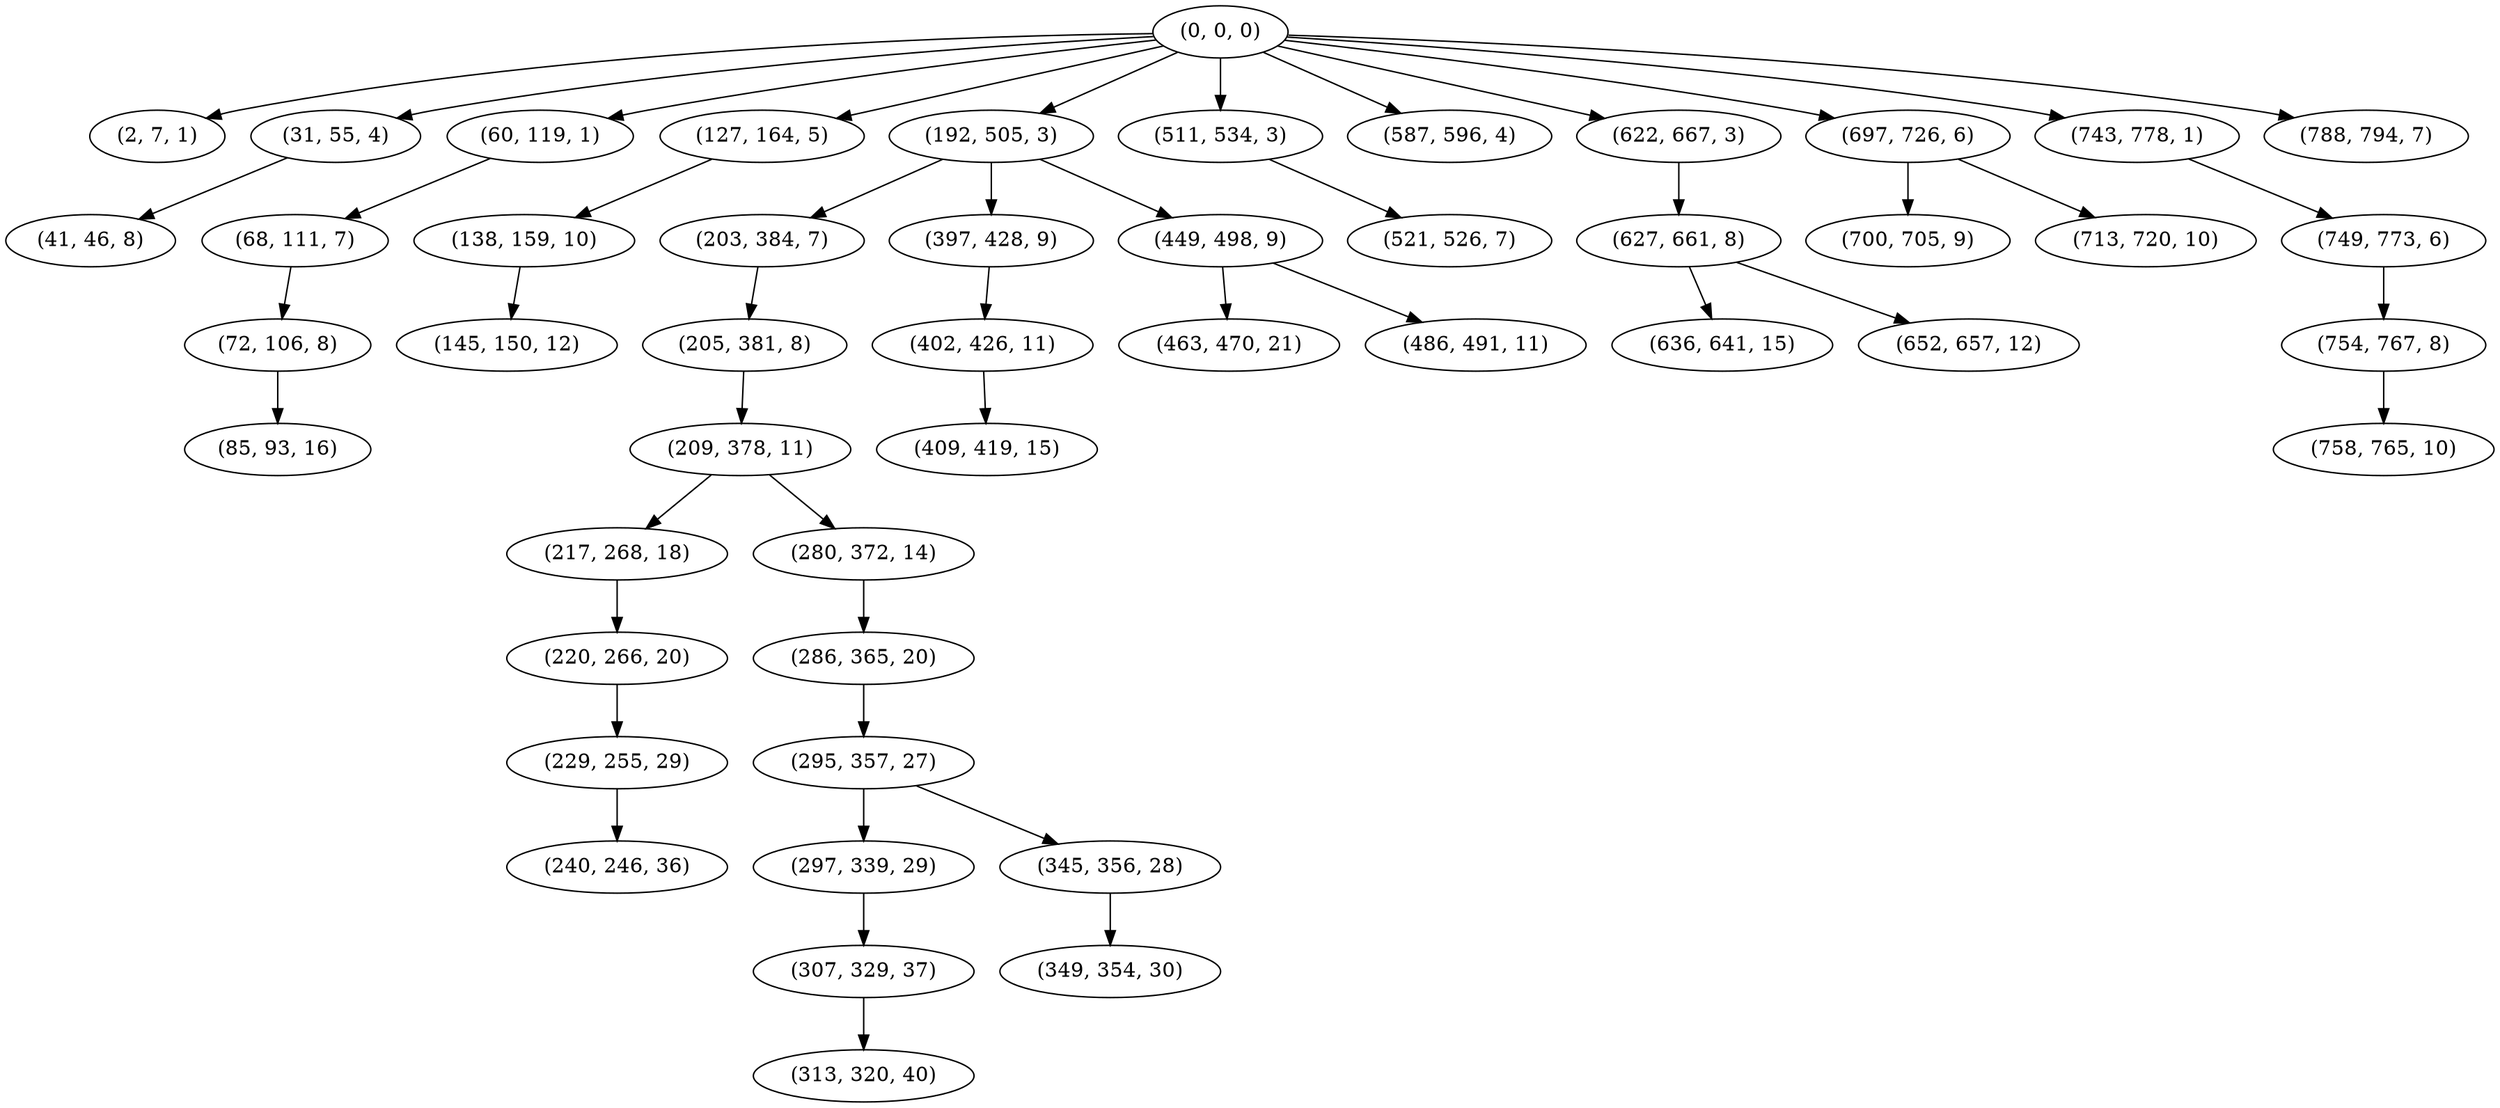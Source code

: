 digraph tree {
    "(0, 0, 0)";
    "(2, 7, 1)";
    "(31, 55, 4)";
    "(41, 46, 8)";
    "(60, 119, 1)";
    "(68, 111, 7)";
    "(72, 106, 8)";
    "(85, 93, 16)";
    "(127, 164, 5)";
    "(138, 159, 10)";
    "(145, 150, 12)";
    "(192, 505, 3)";
    "(203, 384, 7)";
    "(205, 381, 8)";
    "(209, 378, 11)";
    "(217, 268, 18)";
    "(220, 266, 20)";
    "(229, 255, 29)";
    "(240, 246, 36)";
    "(280, 372, 14)";
    "(286, 365, 20)";
    "(295, 357, 27)";
    "(297, 339, 29)";
    "(307, 329, 37)";
    "(313, 320, 40)";
    "(345, 356, 28)";
    "(349, 354, 30)";
    "(397, 428, 9)";
    "(402, 426, 11)";
    "(409, 419, 15)";
    "(449, 498, 9)";
    "(463, 470, 21)";
    "(486, 491, 11)";
    "(511, 534, 3)";
    "(521, 526, 7)";
    "(587, 596, 4)";
    "(622, 667, 3)";
    "(627, 661, 8)";
    "(636, 641, 15)";
    "(652, 657, 12)";
    "(697, 726, 6)";
    "(700, 705, 9)";
    "(713, 720, 10)";
    "(743, 778, 1)";
    "(749, 773, 6)";
    "(754, 767, 8)";
    "(758, 765, 10)";
    "(788, 794, 7)";
    "(0, 0, 0)" -> "(2, 7, 1)";
    "(0, 0, 0)" -> "(31, 55, 4)";
    "(0, 0, 0)" -> "(60, 119, 1)";
    "(0, 0, 0)" -> "(127, 164, 5)";
    "(0, 0, 0)" -> "(192, 505, 3)";
    "(0, 0, 0)" -> "(511, 534, 3)";
    "(0, 0, 0)" -> "(587, 596, 4)";
    "(0, 0, 0)" -> "(622, 667, 3)";
    "(0, 0, 0)" -> "(697, 726, 6)";
    "(0, 0, 0)" -> "(743, 778, 1)";
    "(0, 0, 0)" -> "(788, 794, 7)";
    "(31, 55, 4)" -> "(41, 46, 8)";
    "(60, 119, 1)" -> "(68, 111, 7)";
    "(68, 111, 7)" -> "(72, 106, 8)";
    "(72, 106, 8)" -> "(85, 93, 16)";
    "(127, 164, 5)" -> "(138, 159, 10)";
    "(138, 159, 10)" -> "(145, 150, 12)";
    "(192, 505, 3)" -> "(203, 384, 7)";
    "(192, 505, 3)" -> "(397, 428, 9)";
    "(192, 505, 3)" -> "(449, 498, 9)";
    "(203, 384, 7)" -> "(205, 381, 8)";
    "(205, 381, 8)" -> "(209, 378, 11)";
    "(209, 378, 11)" -> "(217, 268, 18)";
    "(209, 378, 11)" -> "(280, 372, 14)";
    "(217, 268, 18)" -> "(220, 266, 20)";
    "(220, 266, 20)" -> "(229, 255, 29)";
    "(229, 255, 29)" -> "(240, 246, 36)";
    "(280, 372, 14)" -> "(286, 365, 20)";
    "(286, 365, 20)" -> "(295, 357, 27)";
    "(295, 357, 27)" -> "(297, 339, 29)";
    "(295, 357, 27)" -> "(345, 356, 28)";
    "(297, 339, 29)" -> "(307, 329, 37)";
    "(307, 329, 37)" -> "(313, 320, 40)";
    "(345, 356, 28)" -> "(349, 354, 30)";
    "(397, 428, 9)" -> "(402, 426, 11)";
    "(402, 426, 11)" -> "(409, 419, 15)";
    "(449, 498, 9)" -> "(463, 470, 21)";
    "(449, 498, 9)" -> "(486, 491, 11)";
    "(511, 534, 3)" -> "(521, 526, 7)";
    "(622, 667, 3)" -> "(627, 661, 8)";
    "(627, 661, 8)" -> "(636, 641, 15)";
    "(627, 661, 8)" -> "(652, 657, 12)";
    "(697, 726, 6)" -> "(700, 705, 9)";
    "(697, 726, 6)" -> "(713, 720, 10)";
    "(743, 778, 1)" -> "(749, 773, 6)";
    "(749, 773, 6)" -> "(754, 767, 8)";
    "(754, 767, 8)" -> "(758, 765, 10)";
}

